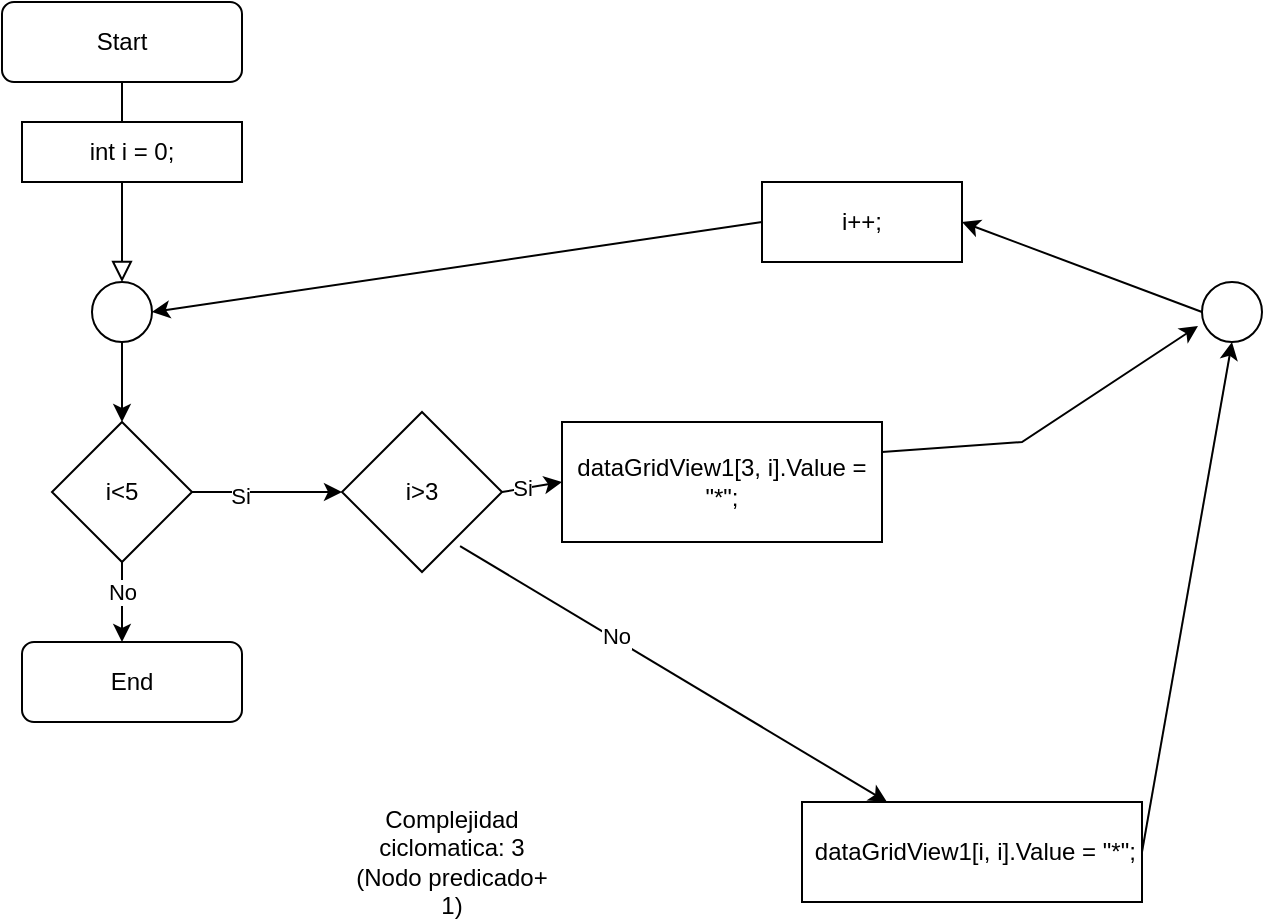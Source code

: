 <mxfile version="21.6.8" type="device">
  <diagram id="C5RBs43oDa-KdzZeNtuy" name="Page-1">
    <mxGraphModel dx="1290" dy="530" grid="1" gridSize="10" guides="1" tooltips="1" connect="1" arrows="1" fold="1" page="1" pageScale="1" pageWidth="827" pageHeight="1169" math="0" shadow="0">
      <root>
        <mxCell id="WIyWlLk6GJQsqaUBKTNV-0" />
        <mxCell id="WIyWlLk6GJQsqaUBKTNV-1" parent="WIyWlLk6GJQsqaUBKTNV-0" />
        <mxCell id="QzRNzirMICpQAEb78x0c-0" value="" style="rounded=0;html=1;jettySize=auto;orthogonalLoop=1;fontSize=11;endArrow=block;endFill=0;endSize=8;strokeWidth=1;shadow=0;labelBackgroundColor=none;edgeStyle=orthogonalEdgeStyle;" edge="1" parent="WIyWlLk6GJQsqaUBKTNV-1" source="QzRNzirMICpQAEb78x0c-1">
          <mxGeometry relative="1" as="geometry">
            <mxPoint x="220" y="170" as="targetPoint" />
          </mxGeometry>
        </mxCell>
        <mxCell id="QzRNzirMICpQAEb78x0c-1" value="Start" style="rounded=1;whiteSpace=wrap;html=1;fontSize=12;glass=0;strokeWidth=1;shadow=0;" vertex="1" parent="WIyWlLk6GJQsqaUBKTNV-1">
          <mxGeometry x="160" y="30" width="120" height="40" as="geometry" />
        </mxCell>
        <mxCell id="QzRNzirMICpQAEb78x0c-2" value="" style="ellipse;whiteSpace=wrap;html=1;aspect=fixed;" vertex="1" parent="WIyWlLk6GJQsqaUBKTNV-1">
          <mxGeometry x="205" y="170" width="30" height="30" as="geometry" />
        </mxCell>
        <mxCell id="QzRNzirMICpQAEb78x0c-3" value="" style="endArrow=classic;html=1;rounded=0;exitX=0.5;exitY=1;exitDx=0;exitDy=0;" edge="1" parent="WIyWlLk6GJQsqaUBKTNV-1" source="QzRNzirMICpQAEb78x0c-2">
          <mxGeometry width="50" height="50" relative="1" as="geometry">
            <mxPoint x="200" y="280" as="sourcePoint" />
            <mxPoint x="220" y="240" as="targetPoint" />
          </mxGeometry>
        </mxCell>
        <mxCell id="QzRNzirMICpQAEb78x0c-4" value="i&amp;lt;5" style="rhombus;whiteSpace=wrap;html=1;" vertex="1" parent="WIyWlLk6GJQsqaUBKTNV-1">
          <mxGeometry x="185" y="240" width="70" height="70" as="geometry" />
        </mxCell>
        <mxCell id="QzRNzirMICpQAEb78x0c-5" value="" style="endArrow=classic;html=1;rounded=0;exitX=1;exitY=0.5;exitDx=0;exitDy=0;" edge="1" parent="WIyWlLk6GJQsqaUBKTNV-1" source="QzRNzirMICpQAEb78x0c-4">
          <mxGeometry width="50" height="50" relative="1" as="geometry">
            <mxPoint x="290" y="280" as="sourcePoint" />
            <mxPoint x="330" y="275" as="targetPoint" />
          </mxGeometry>
        </mxCell>
        <mxCell id="QzRNzirMICpQAEb78x0c-6" value="Si" style="edgeLabel;html=1;align=center;verticalAlign=middle;resizable=0;points=[];" vertex="1" connectable="0" parent="QzRNzirMICpQAEb78x0c-5">
          <mxGeometry x="-0.36" y="-2" relative="1" as="geometry">
            <mxPoint as="offset" />
          </mxGeometry>
        </mxCell>
        <mxCell id="QzRNzirMICpQAEb78x0c-8" value="" style="endArrow=classic;html=1;rounded=0;exitX=0.5;exitY=1;exitDx=0;exitDy=0;" edge="1" parent="WIyWlLk6GJQsqaUBKTNV-1" source="QzRNzirMICpQAEb78x0c-4">
          <mxGeometry width="50" height="50" relative="1" as="geometry">
            <mxPoint x="230" y="370" as="sourcePoint" />
            <mxPoint x="220" y="350" as="targetPoint" />
          </mxGeometry>
        </mxCell>
        <mxCell id="QzRNzirMICpQAEb78x0c-9" value="No" style="edgeLabel;html=1;align=center;verticalAlign=middle;resizable=0;points=[];" vertex="1" connectable="0" parent="QzRNzirMICpQAEb78x0c-8">
          <mxGeometry x="-0.25" relative="1" as="geometry">
            <mxPoint as="offset" />
          </mxGeometry>
        </mxCell>
        <mxCell id="QzRNzirMICpQAEb78x0c-10" value="End" style="rounded=1;whiteSpace=wrap;html=1;" vertex="1" parent="WIyWlLk6GJQsqaUBKTNV-1">
          <mxGeometry x="170" y="350" width="110" height="40" as="geometry" />
        </mxCell>
        <mxCell id="QzRNzirMICpQAEb78x0c-11" value="" style="endArrow=classic;html=1;rounded=0;entryX=-0.067;entryY=0.733;entryDx=0;entryDy=0;entryPerimeter=0;exitX=1;exitY=0.25;exitDx=0;exitDy=0;" edge="1" parent="WIyWlLk6GJQsqaUBKTNV-1" source="QzRNzirMICpQAEb78x0c-28" target="QzRNzirMICpQAEb78x0c-19">
          <mxGeometry width="50" height="50" relative="1" as="geometry">
            <mxPoint x="620" y="270" as="sourcePoint" />
            <mxPoint x="570" y="340" as="targetPoint" />
            <Array as="points">
              <mxPoint x="670" y="250" />
            </Array>
          </mxGeometry>
        </mxCell>
        <mxCell id="QzRNzirMICpQAEb78x0c-14" value="" style="endArrow=classic;html=1;rounded=0;exitX=0.738;exitY=0.838;exitDx=0;exitDy=0;exitPerimeter=0;entryX=0.25;entryY=0;entryDx=0;entryDy=0;" edge="1" parent="WIyWlLk6GJQsqaUBKTNV-1" source="QzRNzirMICpQAEb78x0c-27" target="QzRNzirMICpQAEb78x0c-17">
          <mxGeometry width="50" height="50" relative="1" as="geometry">
            <mxPoint x="390" y="320" as="sourcePoint" />
            <mxPoint x="630" y="450" as="targetPoint" />
          </mxGeometry>
        </mxCell>
        <mxCell id="QzRNzirMICpQAEb78x0c-15" value="No" style="edgeLabel;html=1;align=center;verticalAlign=middle;resizable=0;points=[];" vertex="1" connectable="0" parent="QzRNzirMICpQAEb78x0c-14">
          <mxGeometry x="-0.28" y="1" relative="1" as="geometry">
            <mxPoint as="offset" />
          </mxGeometry>
        </mxCell>
        <mxCell id="QzRNzirMICpQAEb78x0c-17" value="&amp;nbsp;dataGridView1[i, i].Value = &quot;*&quot;;" style="rounded=0;whiteSpace=wrap;html=1;" vertex="1" parent="WIyWlLk6GJQsqaUBKTNV-1">
          <mxGeometry x="560" y="430" width="170" height="50" as="geometry" />
        </mxCell>
        <mxCell id="QzRNzirMICpQAEb78x0c-19" value="" style="ellipse;whiteSpace=wrap;html=1;aspect=fixed;" vertex="1" parent="WIyWlLk6GJQsqaUBKTNV-1">
          <mxGeometry x="760" y="170" width="30" height="30" as="geometry" />
        </mxCell>
        <mxCell id="QzRNzirMICpQAEb78x0c-20" value="" style="endArrow=classic;html=1;rounded=0;exitX=1;exitY=0.5;exitDx=0;exitDy=0;entryX=0.5;entryY=1;entryDx=0;entryDy=0;" edge="1" parent="WIyWlLk6GJQsqaUBKTNV-1" source="QzRNzirMICpQAEb78x0c-17" target="QzRNzirMICpQAEb78x0c-19">
          <mxGeometry width="50" height="50" relative="1" as="geometry">
            <mxPoint x="390" y="310" as="sourcePoint" />
            <mxPoint x="440" y="260" as="targetPoint" />
          </mxGeometry>
        </mxCell>
        <mxCell id="QzRNzirMICpQAEb78x0c-22" value="i++;" style="rounded=0;whiteSpace=wrap;html=1;" vertex="1" parent="WIyWlLk6GJQsqaUBKTNV-1">
          <mxGeometry x="540" y="120" width="100" height="40" as="geometry" />
        </mxCell>
        <mxCell id="QzRNzirMICpQAEb78x0c-23" value="" style="endArrow=classic;html=1;rounded=0;exitX=0;exitY=0.5;exitDx=0;exitDy=0;entryX=1;entryY=0.5;entryDx=0;entryDy=0;" edge="1" parent="WIyWlLk6GJQsqaUBKTNV-1" source="QzRNzirMICpQAEb78x0c-19" target="QzRNzirMICpQAEb78x0c-22">
          <mxGeometry width="50" height="50" relative="1" as="geometry">
            <mxPoint x="390" y="310" as="sourcePoint" />
            <mxPoint x="440" y="260" as="targetPoint" />
          </mxGeometry>
        </mxCell>
        <mxCell id="QzRNzirMICpQAEb78x0c-24" value="" style="endArrow=classic;html=1;rounded=0;exitX=0;exitY=0.5;exitDx=0;exitDy=0;entryX=1;entryY=0.5;entryDx=0;entryDy=0;" edge="1" parent="WIyWlLk6GJQsqaUBKTNV-1" source="QzRNzirMICpQAEb78x0c-22" target="QzRNzirMICpQAEb78x0c-2">
          <mxGeometry width="50" height="50" relative="1" as="geometry">
            <mxPoint x="390" y="310" as="sourcePoint" />
            <mxPoint x="440" y="260" as="targetPoint" />
          </mxGeometry>
        </mxCell>
        <mxCell id="QzRNzirMICpQAEb78x0c-25" value="&lt;div&gt;Complejidad ciclomatica: 3 &lt;br&gt;&lt;/div&gt;&lt;div&gt;(Nodo predicado+ 1)&lt;br&gt;&lt;/div&gt;" style="text;html=1;strokeColor=none;fillColor=none;align=center;verticalAlign=middle;whiteSpace=wrap;rounded=0;" vertex="1" parent="WIyWlLk6GJQsqaUBKTNV-1">
          <mxGeometry x="330" y="430" width="110" height="60" as="geometry" />
        </mxCell>
        <mxCell id="QzRNzirMICpQAEb78x0c-26" value="int i = 0;" style="rounded=0;whiteSpace=wrap;html=1;" vertex="1" parent="WIyWlLk6GJQsqaUBKTNV-1">
          <mxGeometry x="170" y="90" width="110" height="30" as="geometry" />
        </mxCell>
        <mxCell id="QzRNzirMICpQAEb78x0c-27" value="i&amp;gt;3" style="rhombus;whiteSpace=wrap;html=1;" vertex="1" parent="WIyWlLk6GJQsqaUBKTNV-1">
          <mxGeometry x="330" y="235" width="80" height="80" as="geometry" />
        </mxCell>
        <mxCell id="QzRNzirMICpQAEb78x0c-28" value="dataGridView1[3, i].Value = &quot;*&quot;;" style="rounded=0;whiteSpace=wrap;html=1;" vertex="1" parent="WIyWlLk6GJQsqaUBKTNV-1">
          <mxGeometry x="440" y="240" width="160" height="60" as="geometry" />
        </mxCell>
        <mxCell id="QzRNzirMICpQAEb78x0c-29" value="" style="endArrow=classic;html=1;rounded=0;exitX=1;exitY=0.5;exitDx=0;exitDy=0;" edge="1" parent="WIyWlLk6GJQsqaUBKTNV-1" source="QzRNzirMICpQAEb78x0c-27">
          <mxGeometry width="50" height="50" relative="1" as="geometry">
            <mxPoint x="390" y="320" as="sourcePoint" />
            <mxPoint x="440" y="270" as="targetPoint" />
          </mxGeometry>
        </mxCell>
        <mxCell id="QzRNzirMICpQAEb78x0c-30" value="Si" style="edgeLabel;html=1;align=center;verticalAlign=middle;resizable=0;points=[];" vertex="1" connectable="0" parent="QzRNzirMICpQAEb78x0c-29">
          <mxGeometry x="-0.319" y="1" relative="1" as="geometry">
            <mxPoint as="offset" />
          </mxGeometry>
        </mxCell>
      </root>
    </mxGraphModel>
  </diagram>
</mxfile>
